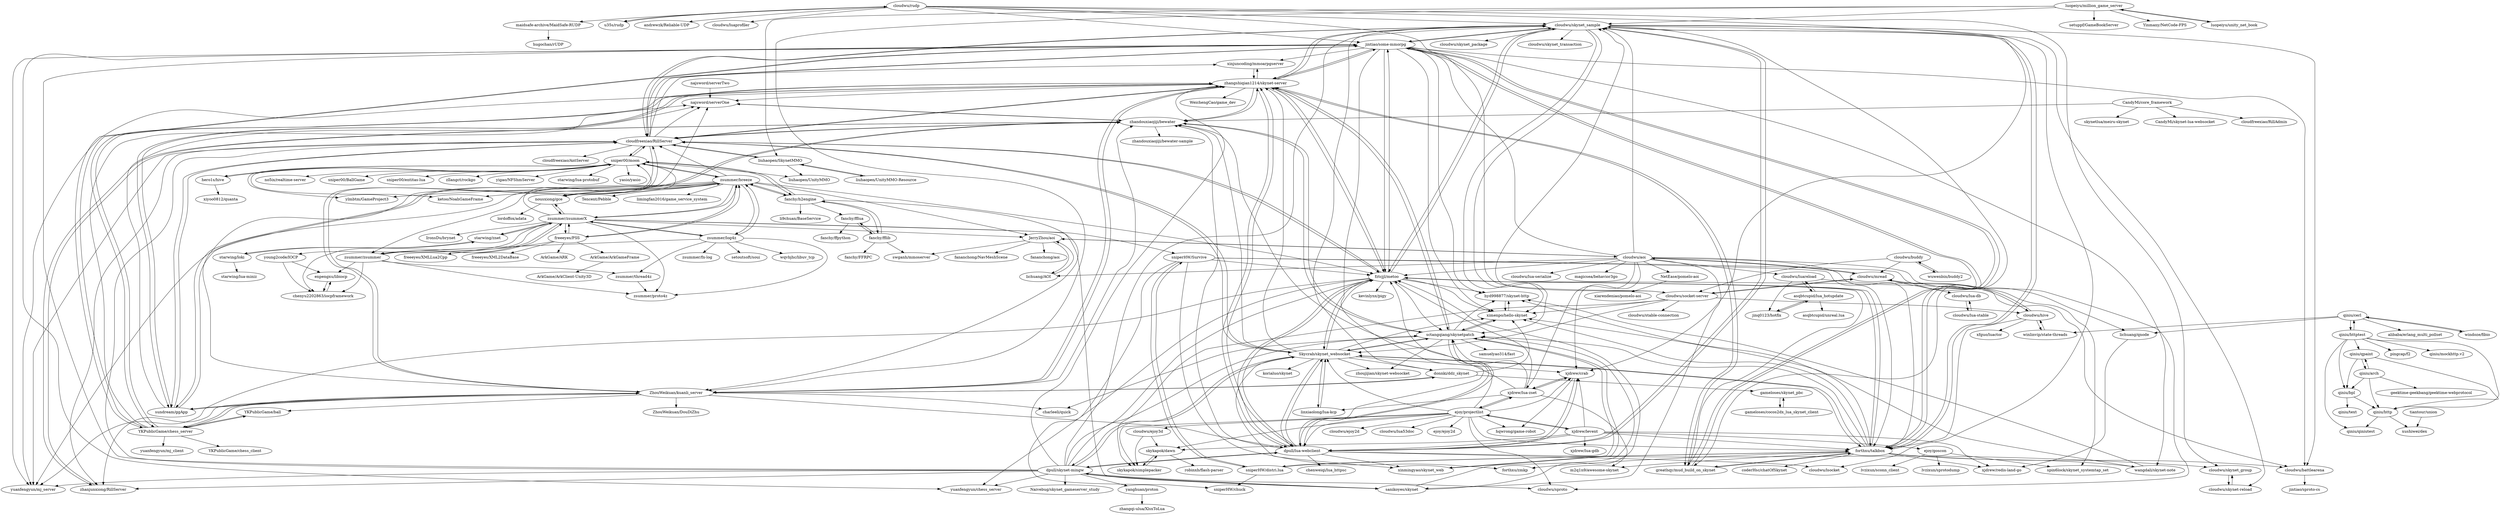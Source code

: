 digraph G {
"cloudwu/rudp" -> "u35s/rudp"
"cloudwu/rudp" -> "cloudwu/skynet_sample"
"cloudwu/rudp" -> "cloudwu/skynet_group"
"cloudwu/rudp" -> "andrewzk/Reliable-UDP"
"cloudwu/rudp" -> "jintiao/some-mmorpg"
"cloudwu/rudp" -> "maidsafe-archive/MaidSafe-RUDP"
"cloudwu/rudp" -> "xjdrew/crab"
"cloudwu/rudp" -> "cloudwu/socket-server"
"cloudwu/rudp" -> "cloudwu/luaprofiler" ["e"=1]
"liuhaopen/SkynetMMO" -> "liuhaopen/UnityMMO-Resource"
"liuhaopen/SkynetMMO" -> "liuhaopen/UnityMMO" ["e"=1]
"liuhaopen/SkynetMMO" -> "cloudfreexiao/RillServer"
"qiniu/qpaint" -> "qiniu/http"
"qiniu/qpaint" -> "qiniu/arch"
"qiniu/qpaint" -> "qiniu/bpl"
"zsummer/breeze" -> "nousxiong/gce"
"zsummer/breeze" -> "zsummer/zsummerX"
"zsummer/breeze" -> "sniper00/moon"
"zsummer/breeze" -> "fanchy/h2engine"
"zsummer/breeze" -> "zsummer/log4z"
"zsummer/breeze" -> "freeeyes/PSS"
"zsummer/breeze" -> "ketoo/NoahGameFrame" ["e"=1]
"zsummer/breeze" -> "cloudfreexiao/RillServer"
"zsummer/breeze" -> "zsummer/zsummer"
"zsummer/breeze" -> "ylmbtm/GameProject3" ["e"=1]
"zsummer/breeze" -> "JerryZhou/aoi"
"zsummer/breeze" -> "Tencent/Pebble" ["e"=1]
"zsummer/breeze" -> "limingfan2016/game_service_system" ["e"=1]
"zsummer/breeze" -> "fztcjjl/metoo"
"zsummer/breeze" -> "yuanfengyun/mj_server" ["e"=1]
"luopeiyu/unity_net_book" -> "luopeiyu/million_game_server"
"cloudwu/buddy" -> "wuwenbin/buddy2"
"cloudwu/buddy" -> "cloudwu/mread"
"cloudwu/buddy" -> "cloudwu/socket-server"
"fanchy/h2engine" -> "fanchy/fflib"
"fanchy/h2engine" -> "li9chuan/BaseService" ["e"=1]
"fanchy/h2engine" -> "zsummer/breeze"
"fanchy/h2engine" -> "sniper00/moon"
"fanchy/h2engine" -> "fanchy/fflua"
"fanchy/h2engine" -> "ZhouWeikuan/kuanli_server"
"cloudwu/hive" -> "winlinvip/state-threads"
"cloudwu/hive" -> "xfguo/luactor"
"cloudwu/hive" -> "cloudwu/mread"
"cloudwu/hive" -> "forthxu/talkbox"
"Skycrab/skynet_websocket" -> "sctangqiang/skynetpatch"
"Skycrab/skynet_websocket" -> "dpull/lua-webclient"
"Skycrab/skynet_websocket" -> "xinmingyao/skynet_web"
"Skycrab/skynet_websocket" -> "korialuo/skynet"
"Skycrab/skynet_websocket" -> "ximenpo/hello-skynet"
"Skycrab/skynet_websocket" -> "dpull/skynet-mingw"
"Skycrab/skynet_websocket" -> "fztcjjl/metoo"
"Skycrab/skynet_websocket" -> "linxiaolong/lua-kcp"
"Skycrab/skynet_websocket" -> "xjdrew/crab"
"Skycrab/skynet_websocket" -> "zhangshiqian1214/skynet-server"
"Skycrab/skynet_websocket" -> "cloudfreexiao/RillServer"
"Skycrab/skynet_websocket" -> "forthxu/talkbox"
"Skycrab/skynet_websocket" -> "zhandouxiaojiji/bewater"
"Skycrab/skynet_websocket" -> "donnki/ddz_skynet"
"Skycrab/skynet_websocket" -> "zhoujijian/skynet-websocket"
"jintiao/some-mmorpg" -> "fztcjjl/metoo"
"jintiao/some-mmorpg" -> "cloudwu/skynet_sample"
"jintiao/some-mmorpg" -> "forthxu/talkbox"
"jintiao/some-mmorpg" -> "greathqy/mud_build_on_skynet"
"jintiao/some-mmorpg" -> "yuanfengyun/mj_server" ["e"=1]
"jintiao/some-mmorpg" -> "wangdali/skynet-note"
"jintiao/some-mmorpg" -> "cloudwu/battlearena"
"jintiao/some-mmorpg" -> "ximenpo/hello-skynet"
"jintiao/some-mmorpg" -> "hyd998877/skynet-http"
"jintiao/some-mmorpg" -> "zhangshiqian1214/skynet-server"
"jintiao/some-mmorpg" -> "yuanfengyun/chess_server" ["e"=1]
"jintiao/some-mmorpg" -> "YKPublicGame/chess_server"
"jintiao/some-mmorpg" -> "cloudfreexiao/RillServer"
"jintiao/some-mmorpg" -> "xinjuncoding/mmoarpgserver"
"jintiao/some-mmorpg" -> "dpull/lua-webclient"
"sctangqiang/skynetpatch" -> "Skycrab/skynet_websocket"
"sctangqiang/skynetpatch" -> "dpull/lua-webclient"
"sctangqiang/skynetpatch" -> "xinmingyao/skynet_web"
"sctangqiang/skynetpatch" -> "ximenpo/hello-skynet"
"sctangqiang/skynetpatch" -> "zhangshiqian1214/skynet-server"
"sctangqiang/skynetpatch" -> "zhandouxiaojiji/bewater"
"sctangqiang/skynetpatch" -> "zhoujijian/skynet-websocket"
"sctangqiang/skynetpatch" -> "charleeli/quick"
"sctangqiang/skynetpatch" -> "samuelyao314/fast"
"sctangqiang/skynetpatch" -> "hyd998877/skynet-http"
"zhangshiqian1214/skynet-server" -> "fztcjjl/metoo"
"zhangshiqian1214/skynet-server" -> "sctangqiang/skynetpatch"
"zhangshiqian1214/skynet-server" -> "zhandouxiaojiji/bewater"
"zhangshiqian1214/skynet-server" -> "sundream/ggApp"
"zhangshiqian1214/skynet-server" -> "greathqy/mud_build_on_skynet"
"zhangshiqian1214/skynet-server" -> "ZhouWeikuan/kuanli_server"
"zhangshiqian1214/skynet-server" -> "cloudfreexiao/RillServer"
"zhangshiqian1214/skynet-server" -> "dpull/lua-webclient"
"zhangshiqian1214/skynet-server" -> "cloudwu/skynet_sample"
"zhangshiqian1214/skynet-server" -> "xinjuncoding/mmoarpgserver"
"zhangshiqian1214/skynet-server" -> "yuanfengyun/mj_server" ["e"=1]
"zhangshiqian1214/skynet-server" -> "YKPublicGame/chess_server"
"zhangshiqian1214/skynet-server" -> "najsword/serverOne"
"zhangshiqian1214/skynet-server" -> "WeichengCao/game_dev"
"zhangshiqian1214/skynet-server" -> "jintiao/some-mmorpg"
"freeeyes/PSS" -> "ArkGame/ArkGameFrame"
"freeeyes/PSS" -> "zsummer/breeze"
"freeeyes/PSS" -> "zsummer/zsummerX"
"freeeyes/PSS" -> "freeeyes/XMLLua2Cpp"
"freeeyes/PSS" -> "freeeyes/XML2DataBase"
"freeeyes/PSS" -> "ArkGame/ARK"
"starwing/loki" -> "starwing/znet"
"starwing/loki" -> "starwing/lua-miniz"
"dpull/skynet-mingw" -> "sanikoyes/skynet"
"dpull/skynet-mingw" -> "dpull/lua-webclient"
"dpull/skynet-mingw" -> "Skycrab/skynet_websocket"
"dpull/skynet-mingw" -> "zhangshiqian1214/skynet-server"
"dpull/skynet-mingw" -> "sctangqiang/skynetpatch"
"dpull/skynet-mingw" -> "jintiao/some-mmorpg"
"dpull/skynet-mingw" -> "cloudfreexiao/RillServer"
"dpull/skynet-mingw" -> "fztcjjl/metoo"
"dpull/skynet-mingw" -> "cloudwu/skynet_sample"
"dpull/skynet-mingw" -> "cloudwu/sproto" ["e"=1]
"dpull/skynet-mingw" -> "yuanfengyun/chess_server" ["e"=1]
"dpull/skynet-mingw" -> "zhanjunxiong/RillServer"
"dpull/skynet-mingw" -> "yuanfengyun/mj_server" ["e"=1]
"dpull/skynet-mingw" -> "Naivebug/skynet_gameserver_study"
"dpull/skynet-mingw" -> "yanghuan/proton"
"ejoy/projectlist" -> "xjdrew/levent"
"ejoy/projectlist" -> "xjdrew/crab"
"ejoy/projectlist" -> "xjdrew/lua-zset"
"ejoy/projectlist" -> "skykapok/simplepacker"
"ejoy/projectlist" -> "skykapok/dawn"
"ejoy/projectlist" -> "cloudwu/ejoy2d" ["e"=1]
"ejoy/projectlist" -> "dpull/lua-webclient"
"ejoy/projectlist" -> "cloudwu/sproto" ["e"=1]
"ejoy/projectlist" -> "Skycrab/skynet_websocket"
"ejoy/projectlist" -> "cloudwu/ejoy3d"
"ejoy/projectlist" -> "cloudwu/lua53doc" ["e"=1]
"ejoy/projectlist" -> "ejoy/ejoy2d" ["e"=1]
"ejoy/projectlist" -> "hqwrong/game-robot"
"ejoy/projectlist" -> "forthxu/talkbox"
"ejoy/projectlist" -> "fztcjjl/metoo"
"qiniu/bpl" -> "qiniu/http"
"qiniu/bpl" -> "qiniu/text"
"qiniu/httptest" -> "pingcap/f2"
"qiniu/httptest" -> "qiniu/http"
"qiniu/httptest" -> "qiniu/qpaint"
"qiniu/httptest" -> "qiniu/qiniutest"
"qiniu/httptest" -> "qiniu/cerl"
"qiniu/httptest" -> "qiniu/mockhttp.v2"
"qiniu/httptest" -> "qiniu/bpl"
"cloudwu/aoi" -> "lichuang/AOI"
"cloudwu/aoi" -> "JerryZhou/aoi"
"cloudwu/aoi" -> "NetEase/pomelo-aoi"
"cloudwu/aoi" -> "cloudwu/mread"
"cloudwu/aoi" -> "cloudwu/lua-serialize" ["e"=1]
"cloudwu/aoi" -> "jintiao/some-mmorpg"
"cloudwu/aoi" -> "fztcjjl/metoo"
"cloudwu/aoi" -> "cloudwu/skynet_sample"
"cloudwu/aoi" -> "magicsea/behavior3go" ["e"=1]
"cloudwu/aoi" -> "cloudwu/sproto" ["e"=1]
"cloudwu/aoi" -> "xjdrew/crab"
"cloudwu/aoi" -> "sanikoyes/skynet"
"cloudwu/aoi" -> "forthxu/talkbox"
"cloudwu/aoi" -> "cloudwu/luareload"
"cloudwu/aoi" -> "xjdrew/lua-zset"
"cloudwu/skynet_sample" -> "jintiao/some-mmorpg"
"cloudwu/skynet_sample" -> "fztcjjl/metoo"
"cloudwu/skynet_sample" -> "dpull/lua-webclient"
"cloudwu/skynet_sample" -> "zhangshiqian1214/skynet-server"
"cloudwu/skynet_sample" -> "cloudfreexiao/RillServer"
"cloudwu/skynet_sample" -> "cloudwu/skynet_package"
"cloudwu/skynet_sample" -> "donnki/ddz_skynet"
"cloudwu/skynet_sample" -> "ximenpo/hello-skynet"
"cloudwu/skynet_sample" -> "forthxu/talkbox"
"cloudwu/skynet_sample" -> "greathqy/mud_build_on_skynet"
"cloudwu/skynet_sample" -> "cloudwu/battlearena"
"cloudwu/skynet_sample" -> "cloudwu/lsocket"
"cloudwu/skynet_sample" -> "sctangqiang/skynetpatch"
"cloudwu/skynet_sample" -> "cloudwu/skynet-reload"
"cloudwu/skynet_sample" -> "cloudwu/skynet_transaction"
"fztcjjl/metoo" -> "jintiao/some-mmorpg"
"fztcjjl/metoo" -> "forthxu/talkbox"
"fztcjjl/metoo" -> "cloudwu/skynet_sample"
"fztcjjl/metoo" -> "zhangshiqian1214/skynet-server"
"fztcjjl/metoo" -> "dpull/lua-webclient"
"fztcjjl/metoo" -> "cloudwu/battlearena"
"fztcjjl/metoo" -> "cloudfreexiao/RillServer"
"fztcjjl/metoo" -> "yuanfengyun/mj_server" ["e"=1]
"fztcjjl/metoo" -> "sctangqiang/skynetpatch"
"fztcjjl/metoo" -> "ximenpo/hello-skynet"
"fztcjjl/metoo" -> "greathqy/mud_build_on_skynet"
"fztcjjl/metoo" -> "Skycrab/skynet_websocket"
"fztcjjl/metoo" -> "yuanfengyun/chess_server" ["e"=1]
"fztcjjl/metoo" -> "kevinlynx/pigy"
"fztcjjl/metoo" -> "hyd998877/skynet-http"
"lichuang/qnode" -> "xjdrew/redis-land-go"
"xinjuncoding/mmoarpgserver" -> "zhangshiqian1214/skynet-server"
"young2code/IOCP" -> "enpengxu/libiocp"
"young2code/IOCP" -> "chenyu2202863/iocpframework"
"chenyu2202863/iocpframework" -> "enpengxu/libiocp"
"sniper00/moon" -> "hero1s/hive"
"sniper00/moon" -> "zsummer/breeze"
"sniper00/moon" -> "ylmbtm/GameProject3" ["e"=1]
"sniper00/moon" -> "no5ix/realtime-server" ["e"=1]
"sniper00/moon" -> "nousxiong/gce"
"sniper00/moon" -> "cloudfreexiao/RillServer"
"sniper00/moon" -> "ketoo/NoahGameFrame" ["e"=1]
"sniper00/moon" -> "sniper00/BallGame"
"sniper00/moon" -> "fanchy/h2engine"
"sniper00/moon" -> "sniper00/entitas-lua"
"sniper00/moon" -> "zllangct/rockgo" ["e"=1]
"sniper00/moon" -> "liuhaopen/UnityMMO" ["e"=1]
"sniper00/moon" -> "yigao/NFShmServer"
"sniper00/moon" -> "starwing/lua-protobuf" ["e"=1]
"sniper00/moon" -> "yasio/yasio" ["e"=1]
"zsummer/zsummer" -> "zsummer/zsummerX"
"zsummer/zsummer" -> "zsummer/thread4z"
"zsummer/zsummer" -> "enpengxu/libiocp"
"zsummer/zsummer" -> "chenyu2202863/iocpframework"
"zsummer/zsummer" -> "zsummer/proto4z"
"luopeiyu/million_game_server" -> "luopeiyu/unity_net_book"
"luopeiyu/million_game_server" -> "liuhaopen/SkynetMMO"
"luopeiyu/million_game_server" -> "ZhouWeikuan/kuanli_server"
"luopeiyu/million_game_server" -> "setuppf/GameBookServer" ["e"=1]
"luopeiyu/million_game_server" -> "Yinmany/NetCode-FPS" ["e"=1]
"luopeiyu/million_game_server" -> "cloudwu/skynet_sample"
"cloudwu/luareload" -> "asqbtcupid/lua_hotupdate"
"cloudwu/luareload" -> "spin6lock/skynet_systemtap_set"
"cloudwu/luareload" -> "jinq0123/hotfix"
"jinq0123/hotfix" -> "asqbtcupid/lua_hotupdate"
"cloudfreexiao/RillServer" -> "sundream/ggApp"
"cloudfreexiao/RillServer" -> "zhandouxiaojiji/bewater"
"cloudfreexiao/RillServer" -> "zhangshiqian1214/skynet-server"
"cloudfreexiao/RillServer" -> "fztcjjl/metoo"
"cloudfreexiao/RillServer" -> "cloudwu/skynet_sample"
"cloudfreexiao/RillServer" -> "ZhouWeikuan/kuanli_server"
"cloudfreexiao/RillServer" -> "cloudfreexiao/AntServer"
"cloudfreexiao/RillServer" -> "zhanjunxiong/RillServer"
"cloudfreexiao/RillServer" -> "Skycrab/skynet_websocket"
"cloudfreexiao/RillServer" -> "jintiao/some-mmorpg"
"cloudfreexiao/RillServer" -> "xinjuncoding/mmoarpgserver"
"cloudfreexiao/RillServer" -> "najsword/serverOne"
"cloudfreexiao/RillServer" -> "yuanfengyun/mj_server" ["e"=1]
"cloudfreexiao/RillServer" -> "liuhaopen/SkynetMMO"
"cloudfreexiao/RillServer" -> "sniper00/moon"
"CandyMi/core_framework" -> "zhandouxiaojiji/bewater"
"CandyMi/core_framework" -> "CandyMi/skynet-lua-websocket"
"CandyMi/core_framework" -> "cloudfreexiao/RillAdmin"
"CandyMi/core_framework" -> "skynetlua/meiru-skynet"
"YKPublicGame/chess_server" -> "YKPublicGame/ball"
"YKPublicGame/chess_server" -> "ZhouWeikuan/kuanli_server"
"YKPublicGame/chess_server" -> "najsword/serverOne"
"YKPublicGame/chess_server" -> "zhangshiqian1214/skynet-server"
"YKPublicGame/chess_server" -> "yuanfengyun/mj_client" ["e"=1]
"YKPublicGame/chess_server" -> "YKPublicGame/chess_client"
"YKPublicGame/chess_server" -> "jintiao/some-mmorpg"
"u35s/rudp" -> "cloudwu/rudp"
"asqbtcupid/lua_hotupdate" -> "jinq0123/hotfix"
"asqbtcupid/lua_hotupdate" -> "cloudwu/luareload"
"asqbtcupid/lua_hotupdate" -> "asqbtcupid/unreal.lua" ["e"=1]
"yanghuan/proton" -> "zhangqi-ulua/XlsxToLua" ["e"=1]
"najsword/serverTwo" -> "najsword/serverOne"
"linxiaolong/lua-kcp" -> "Skycrab/skynet_websocket"
"sniperHW/Survive" -> "sniperHW/distri.lua"
"sniperHW/Survive" -> "sniperHW/chuck"
"sniperHW/Survive" -> "fztcjjl/metoo"
"sniperHW/Survive" -> "forthxu/zmkp"
"sniperHW/Survive" -> "lichuang/qnode"
"sniperHW/Survive" -> "forthxu/talkbox"
"zhandouxiaojiji/bewater" -> "zhanjunxiong/RillServer"
"zhandouxiaojiji/bewater" -> "najsword/serverOne"
"zhandouxiaojiji/bewater" -> "zhangshiqian1214/skynet-server"
"zhandouxiaojiji/bewater" -> "sundream/ggApp"
"zhandouxiaojiji/bewater" -> "sctangqiang/skynetpatch"
"zhandouxiaojiji/bewater" -> "cloudfreexiao/RillServer"
"zhandouxiaojiji/bewater" -> "zhandouxiaojiji/bewater-sample"
"xjdrew/lua-zset" -> "xjdrew/crab"
"xjdrew/lua-zset" -> "sctangqiang/skynetpatch"
"xjdrew/lua-zset" -> "ejoy/projectlist"
"xjdrew/lua-zset" -> "zhandouxiaojiji/bewater"
"xjdrew/lua-zset" -> "linxiaolong/lua-kcp"
"xjdrew/lua-zset" -> "m2q1n9/awesome-skynet"
"xjdrew/lua-zset" -> "fztcjjl/metoo"
"enpengxu/libiocp" -> "chenyu2202863/iocpframework"
"ejoy/goscon" -> "lvzixun/sconn_client"
"ejoy/goscon" -> "spin6lock/skynet_systemtap_set"
"ejoy/goscon" -> "lvzixun/sprotodump" ["e"=1]
"forthxu/talkbox" -> "fztcjjl/metoo"
"forthxu/talkbox" -> "jintiao/some-mmorpg"
"forthxu/talkbox" -> "forthxu/zmkp"
"forthxu/talkbox" -> "greathqy/mud_build_on_skynet"
"forthxu/talkbox" -> "hyd998877/skynet-http"
"forthxu/talkbox" -> "cloudwu/battlearena"
"forthxu/talkbox" -> "wangdali/skynet-note"
"forthxu/talkbox" -> "sniperHW/distri.lua"
"forthxu/talkbox" -> "m2q1n9/awesome-skynet"
"forthxu/talkbox" -> "ximenpo/hello-skynet"
"forthxu/talkbox" -> "cloudwu/skynet_sample"
"forthxu/talkbox" -> "Skycrab/skynet_websocket"
"forthxu/talkbox" -> "xjdrew/redis-land-go"
"forthxu/talkbox" -> "coderHsc/chatOfSkynet"
"forthxu/talkbox" -> "sctangqiang/skynetpatch"
"fanchy/fflib" -> "fanchy/h2engine"
"fanchy/fflib" -> "fanchy/FFRPC"
"fanchy/fflib" -> "fanchy/fflua"
"fanchy/fflib" -> "swganh/mmoserver" ["e"=1]
"zsummer/zsummerX" -> "zsummer/breeze"
"zsummer/zsummerX" -> "zsummer/zsummer"
"zsummer/zsummerX" -> "zsummer/log4z"
"zsummer/zsummerX" -> "nousxiong/gce"
"zsummer/zsummerX" -> "starwing/znet"
"zsummer/zsummerX" -> "zsummer/proto4z"
"zsummer/zsummerX" -> "freeeyes/PSS"
"zsummer/zsummerX" -> "young2code/IOCP"
"zsummer/zsummerX" -> "chenyu2202863/iocpframework"
"zsummer/zsummerX" -> "IronsDu/brynet" ["e"=1]
"zsummer/zsummerX" -> "sniper00/moon"
"zsummer/zsummerX" -> "sanikoyes/skynet"
"zsummer/zsummerX" -> "sniperHW/Survive"
"zsummer/zsummerX" -> "JerryZhou/aoi"
"qiniu/cerl" -> "windoze/fibio"
"qiniu/cerl" -> "winlinvip/state-threads"
"qiniu/cerl" -> "alibaba/erlang_multi_pollset" ["e"=1]
"qiniu/cerl" -> "qiniu/httptest"
"qiniu/cerl" -> "lichuang/qnode"
"winlinvip/state-threads" -> "cloudwu/hive"
"zsummer/log4z" -> "zsummer/fn-log"
"zsummer/log4z" -> "zsummer/zsummerX"
"zsummer/log4z" -> "zsummer/thread4z"
"zsummer/log4z" -> "zsummer/breeze"
"zsummer/log4z" -> "zsummer/zsummer"
"zsummer/log4z" -> "setoutsoft/soui" ["e"=1]
"zsummer/log4z" -> "zsummer/proto4z"
"zsummer/log4z" -> "wqvbjhc/libuv_tcp" ["e"=1]
"fanchy/fflua" -> "fanchy/fflib"
"fanchy/fflua" -> "fanchy/ffpython"
"windoze/fibio" -> "qiniu/cerl"
"ZhouWeikuan/kuanli_server" -> "zhanjunxiong/RillServer"
"ZhouWeikuan/kuanli_server" -> "YKPublicGame/chess_server"
"ZhouWeikuan/kuanli_server" -> "zhangshiqian1214/skynet-server"
"ZhouWeikuan/kuanli_server" -> "YKPublicGame/ball"
"ZhouWeikuan/kuanli_server" -> "donnki/ddz_skynet"
"ZhouWeikuan/kuanli_server" -> "charleeli/quick"
"ZhouWeikuan/kuanli_server" -> "najsword/serverOne"
"ZhouWeikuan/kuanli_server" -> "sundream/ggApp"
"ZhouWeikuan/kuanli_server" -> "cloudfreexiao/RillServer"
"ZhouWeikuan/kuanli_server" -> "ZhouWeikuan/DouDiZhu" ["e"=1]
"ZhouWeikuan/kuanli_server" -> "zhandouxiaojiji/bewater"
"ZhouWeikuan/kuanli_server" -> "dpull/lua-webclient"
"JerryZhou/aoi" -> "lichuang/AOI"
"JerryZhou/aoi" -> "cloudwu/aoi"
"JerryZhou/aoi" -> "fananchong/aoi"
"JerryZhou/aoi" -> "swganh/mmoserver" ["e"=1]
"JerryZhou/aoi" -> "fananchong/NavMeshScene" ["e"=1]
"lichuang/AOI" -> "JerryZhou/aoi"
"najsword/serverOne" -> "zhandouxiaojiji/bewater"
"hero1s/hive" -> "xiyoo0812/quanta"
"hero1s/hive" -> "sniper00/moon"
"sundream/ggApp" -> "cloudfreexiao/RillServer"
"sundream/ggApp" -> "zhandouxiaojiji/bewater"
"sundream/ggApp" -> "zhangshiqian1214/skynet-server"
"sundream/ggApp" -> "najsword/serverOne"
"sundream/ggApp" -> "ZhouWeikuan/kuanli_server"
"ArkGame/ArkGameFrame" -> "ArkGame/ArkClient-Unity3D"
"maidsafe-archive/MaidSafe-RUDP" -> "hugochan/rUDP"
"qiniu/arch" -> "qiniu/qpaint"
"qiniu/arch" -> "qiniu/bpl"
"qiniu/arch" -> "qiniu/http"
"qiniu/arch" -> "geektime-geekbang/geektime-webprotocol" ["e"=1]
"YKPublicGame/ball" -> "YKPublicGame/chess_server"
"greathqy/mud_build_on_skynet" -> "jintiao/some-mmorpg"
"greathqy/mud_build_on_skynet" -> "zhangshiqian1214/skynet-server"
"greathqy/mud_build_on_skynet" -> "forthxu/talkbox"
"zhanjunxiong/RillServer" -> "zhandouxiaojiji/bewater"
"wuwenbin/buddy2" -> "cloudwu/buddy"
"ximenpo/hello-skynet" -> "hyd998877/skynet-http"
"ximenpo/hello-skynet" -> "sctangqiang/skynetpatch"
"wangdali/skynet-note" -> "hyd998877/skynet-http"
"wangdali/skynet-note" -> "ximenpo/hello-skynet"
"sniperHW/distri.lua" -> "sniperHW/Survive"
"sniperHW/distri.lua" -> "forthxu/talkbox"
"sniperHW/distri.lua" -> "sniperHW/chuck"
"NetEase/pomelo-aoi" -> "xiarendeniao/pomelo-aoi"
"cloudwu/mread" -> "cloudwu/aoi"
"cloudwu/mread" -> "cloudwu/socket-server"
"cloudwu/mread" -> "cloudwu/lua-db"
"cloudwu/mread" -> "cloudwu/hive"
"cloudwu/skynet_group" -> "cloudwu/skynet-reload"
"xjdrew/crab" -> "hqwrong/game-robot"
"xjdrew/crab" -> "xjdrew/lua-zset"
"xjdrew/crab" -> "dpull/lua-webclient"
"cloudwu/ejoy3d" -> "skykapok/simplepacker"
"cloudwu/ejoy3d" -> "skykapok/dawn"
"cloudwu/skynet-reload" -> "cloudwu/skynet_group"
"donnki/ddz_skynet" -> "gameloses/skynet_pbc"
"donnki/ddz_skynet" -> "ximenpo/hello-skynet"
"donnki/ddz_skynet" -> "ZhouWeikuan/kuanli_server"
"liuhaopen/UnityMMO-Resource" -> "liuhaopen/SkynetMMO"
"cloudwu/lua-db" -> "cloudwu/lua-stable"
"hyd998877/skynet-http" -> "ximenpo/hello-skynet"
"cloudwu/socket-server" -> "cloudwu/mread"
"cloudwu/socket-server" -> "cloudwu/stable-connection"
"cloudwu/socket-server" -> "cloudwu/hive"
"cloudwu/socket-server" -> "ximenpo/hello-skynet"
"cloudwu/socket-server" -> "cloudwu/skynet_sample"
"cloudwu/socket-server" -> "Skycrab/skynet_websocket"
"cloudwu/socket-server" -> "skykapok/simplepacker"
"nousxiong/gce" -> "zsummer/breeze"
"nousxiong/gce" -> "lordoffox/adata" ["e"=1]
"nousxiong/gce" -> "zsummer/zsummerX"
"cloudwu/battlearena" -> "jintiao/sproto-cs"
"cloudwu/lua-stable" -> "cloudwu/lua-db"
"dpull/lua-webclient" -> "sctangqiang/skynetpatch"
"dpull/lua-webclient" -> "xjdrew/crab"
"dpull/lua-webclient" -> "Skycrab/skynet_websocket"
"dpull/lua-webclient" -> "fztcjjl/metoo"
"dpull/lua-webclient" -> "cloudwu/skynet_sample"
"dpull/lua-webclient" -> "zhangshiqian1214/skynet-server"
"dpull/lua-webclient" -> "dpull/skynet-mingw"
"dpull/lua-webclient" -> "zhandouxiaojiji/bewater"
"dpull/lua-webclient" -> "xinmingyao/skynet_web"
"dpull/lua-webclient" -> "cloudwu/skynet_group"
"dpull/lua-webclient" -> "cloudwu/lsocket"
"dpull/lua-webclient" -> "chenweiqi/lua_httpsc"
"sanikoyes/skynet" -> "dpull/skynet-mingw"
"sanikoyes/skynet" -> "sctangqiang/skynetpatch"
"sanikoyes/skynet" -> "fztcjjl/metoo"
"xjdrew/levent" -> "xjdrew/lua-gdb"
"xjdrew/levent" -> "xjdrew/redis-land-go"
"xjdrew/levent" -> "ejoy/projectlist"
"xjdrew/levent" -> "ejoy/goscon"
"xjdrew/levent" -> "dpull/lua-webclient"
"xjdrew/levent" -> "xjdrew/crab"
"xjdrew/levent" -> "skykapok/dawn"
"xjdrew/levent" -> "forthxu/talkbox"
"starwing/znet" -> "starwing/loki"
"starwing/znet" -> "zsummer/zsummerX"
"qiniu/http" -> "qiniu/qiniutest"
"qiniu/http" -> "xushiwei/dex"
"xinmingyao/skynet_web" -> "sctangqiang/skynetpatch"
"skykapok/dawn" -> "skykapok/simplepacker"
"skykapok/dawn" -> "robinxb/flash-parser"
"gameloses/skynet_pbc" -> "gameloses/cocos2dx_lua_skynet_client"
"skykapok/simplepacker" -> "skykapok/dawn"
"gameloses/cocos2dx_lua_skynet_client" -> "gameloses/skynet_pbc"
"zsummer/thread4z" -> "zsummer/proto4z"
"tiantour/union" -> "xushiwei/dex"
"cloudwu/rudp" ["l"="-15.329,39.268"]
"u35s/rudp" ["l"="-15.354,39.25"]
"cloudwu/skynet_sample" ["l"="-15.259,39.276"]
"cloudwu/skynet_group" ["l"="-15.304,39.297"]
"andrewzk/Reliable-UDP" ["l"="-15.379,39.252"]
"jintiao/some-mmorpg" ["l"="-15.245,39.282"]
"maidsafe-archive/MaidSafe-RUDP" ["l"="-15.368,39.231"]
"xjdrew/crab" ["l"="-15.284,39.308"]
"cloudwu/socket-server" ["l"="-15.334,39.295"]
"cloudwu/luaprofiler" ["l"="-13.934,23.472"]
"liuhaopen/SkynetMMO" ["l"="-15.155,39.273"]
"liuhaopen/UnityMMO-Resource" ["l"="-15.126,39.279"]
"liuhaopen/UnityMMO" ["l"="-13.134,39.956"]
"cloudfreexiao/RillServer" ["l"="-15.214,39.268"]
"qiniu/qpaint" ["l"="-15.492,39.468"]
"qiniu/http" ["l"="-15.503,39.458"]
"qiniu/arch" ["l"="-15.503,39.486"]
"qiniu/bpl" ["l"="-15.474,39.468"]
"zsummer/breeze" ["l"="-15.19,39.208"]
"nousxiong/gce" ["l"="-15.189,39.191"]
"zsummer/zsummerX" ["l"="-15.169,39.205"]
"sniper00/moon" ["l"="-15.218,39.195"]
"fanchy/h2engine" ["l"="-15.201,39.174"]
"zsummer/log4z" ["l"="-15.169,39.177"]
"freeeyes/PSS" ["l"="-15.128,39.198"]
"ketoo/NoahGameFrame" ["l"="-14.769,39.44"]
"zsummer/zsummer" ["l"="-15.15,39.188"]
"ylmbtm/GameProject3" ["l"="-13.163,39.841"]
"JerryZhou/aoi" ["l"="-15.249,39.222"]
"Tencent/Pebble" ["l"="-11.264,4.731"]
"limingfan2016/game_service_system" ["l"="-12.242,21.831"]
"fztcjjl/metoo" ["l"="-15.246,39.273"]
"yuanfengyun/mj_server" ["l"="-14.613,39.31"]
"luopeiyu/unity_net_book" ["l"="-15.126,39.255"]
"luopeiyu/million_game_server" ["l"="-15.162,39.256"]
"cloudwu/buddy" ["l"="-15.411,39.278"]
"wuwenbin/buddy2" ["l"="-15.451,39.272"]
"cloudwu/mread" ["l"="-15.36,39.282"]
"fanchy/fflib" ["l"="-15.203,39.135"]
"li9chuan/BaseService" ["l"="-12.38,21.594"]
"fanchy/fflua" ["l"="-15.186,39.122"]
"ZhouWeikuan/kuanli_server" ["l"="-15.198,39.268"]
"cloudwu/hive" ["l"="-15.368,39.316"]
"winlinvip/state-threads" ["l"="-15.4,39.355"]
"xfguo/luactor" ["l"="-15.4,39.333"]
"forthxu/talkbox" ["l"="-15.284,39.291"]
"Skycrab/skynet_websocket" ["l"="-15.254,39.298"]
"sctangqiang/skynetpatch" ["l"="-15.235,39.294"]
"dpull/lua-webclient" ["l"="-15.245,39.304"]
"xinmingyao/skynet_web" ["l"="-15.235,39.317"]
"korialuo/skynet" ["l"="-15.289,39.318"]
"ximenpo/hello-skynet" ["l"="-15.269,39.285"]
"dpull/skynet-mingw" ["l"="-15.222,39.301"]
"linxiaolong/lua-kcp" ["l"="-15.25,39.332"]
"zhangshiqian1214/skynet-server" ["l"="-15.221,39.284"]
"zhandouxiaojiji/bewater" ["l"="-15.206,39.298"]
"donnki/ddz_skynet" ["l"="-15.242,39.255"]
"zhoujijian/skynet-websocket" ["l"="-15.225,39.315"]
"greathqy/mud_build_on_skynet" ["l"="-15.257,39.288"]
"wangdali/skynet-note" ["l"="-15.286,39.279"]
"cloudwu/battlearena" ["l"="-15.268,39.259"]
"hyd998877/skynet-http" ["l"="-15.272,39.274"]
"yuanfengyun/chess_server" ["l"="-14.649,39.308"]
"YKPublicGame/chess_server" ["l"="-15.193,39.294"]
"xinjuncoding/mmoarpgserver" ["l"="-15.211,39.254"]
"charleeli/quick" ["l"="-15.178,39.276"]
"samuelyao314/fast" ["l"="-15.214,39.324"]
"sundream/ggApp" ["l"="-15.194,39.279"]
"najsword/serverOne" ["l"="-15.181,39.288"]
"WeichengCao/game_dev" ["l"="-15.191,39.315"]
"ArkGame/ArkGameFrame" ["l"="-15.072,39.172"]
"freeeyes/XMLLua2Cpp" ["l"="-15.098,39.186"]
"freeeyes/XML2DataBase" ["l"="-15.102,39.2"]
"ArkGame/ARK" ["l"="-15.08,39.198"]
"starwing/loki" ["l"="-15.083,39.225"]
"starwing/znet" ["l"="-15.118,39.218"]
"starwing/lua-miniz" ["l"="-15.057,39.228"]
"sanikoyes/skynet" ["l"="-15.227,39.262"]
"cloudwu/sproto" ["l"="-13.603,39.903"]
"zhanjunxiong/RillServer" ["l"="-15.203,39.286"]
"Naivebug/skynet_gameserver_study" ["l"="-15.189,39.332"]
"yanghuan/proton" ["l"="-15.195,39.354"]
"ejoy/projectlist" ["l"="-15.277,39.327"]
"xjdrew/levent" ["l"="-15.296,39.339"]
"xjdrew/lua-zset" ["l"="-15.266,39.309"]
"skykapok/simplepacker" ["l"="-15.312,39.339"]
"skykapok/dawn" ["l"="-15.306,39.357"]
"cloudwu/ejoy2d" ["l"="-54.501,2.191"]
"cloudwu/ejoy3d" ["l"="-15.288,39.358"]
"cloudwu/lua53doc" ["l"="-13.582,39.909"]
"ejoy/ejoy2d" ["l"="-13.575,39.932"]
"hqwrong/game-robot" ["l"="-15.272,39.343"]
"qiniu/text" ["l"="-15.457,39.486"]
"qiniu/httptest" ["l"="-15.474,39.434"]
"pingcap/f2" ["l"="-15.51,39.427"]
"qiniu/qiniutest" ["l"="-15.498,39.444"]
"qiniu/cerl" ["l"="-15.432,39.393"]
"qiniu/mockhttp.v2" ["l"="-15.49,39.421"]
"cloudwu/aoi" ["l"="-15.296,39.267"]
"lichuang/AOI" ["l"="-15.28,39.223"]
"NetEase/pomelo-aoi" ["l"="-15.333,39.224"]
"cloudwu/lua-serialize" ["l"="-13.964,23.532"]
"magicsea/behavior3go" ["l"="-14.542,39.42"]
"cloudwu/luareload" ["l"="-15.397,39.312"]
"cloudwu/skynet_package" ["l"="-15.269,39.239"]
"cloudwu/lsocket" ["l"="-15.25,39.319"]
"cloudwu/skynet-reload" ["l"="-15.304,39.285"]
"cloudwu/skynet_transaction" ["l"="-15.257,39.247"]
"kevinlynx/pigy" ["l"="-15.229,39.239"]
"lichuang/qnode" ["l"="-15.354,39.335"]
"xjdrew/redis-land-go" ["l"="-15.32,39.325"]
"young2code/IOCP" ["l"="-15.132,39.167"]
"enpengxu/libiocp" ["l"="-15.116,39.17"]
"chenyu2202863/iocpframework" ["l"="-15.13,39.182"]
"hero1s/hive" ["l"="-15.229,39.161"]
"no5ix/realtime-server" ["l"="-13.159,39.771"]
"sniper00/BallGame" ["l"="-15.255,39.179"]
"sniper00/entitas-lua" ["l"="-15.253,39.16"]
"zllangct/rockgo" ["l"="-14.633,39.4"]
"yigao/NFShmServer" ["l"="-15.235,39.175"]
"starwing/lua-protobuf" ["l"="-13.399,39.89"]
"yasio/yasio" ["l"="-11.937,21.907"]
"zsummer/thread4z" ["l"="-15.152,39.162"]
"zsummer/proto4z" ["l"="-15.15,39.175"]
"setuppf/GameBookServer" ["l"="-15.045,26.807"]
"Yinmany/NetCode-FPS" ["l"="-13.046,39.857"]
"asqbtcupid/lua_hotupdate" ["l"="-15.431,39.323"]
"spin6lock/skynet_systemtap_set" ["l"="-15.376,39.345"]
"jinq0123/hotfix" ["l"="-15.441,39.31"]
"cloudfreexiao/AntServer" ["l"="-15.19,39.245"]
"CandyMi/core_framework" ["l"="-15.132,39.348"]
"CandyMi/skynet-lua-websocket" ["l"="-15.127,39.37"]
"cloudfreexiao/RillAdmin" ["l"="-15.102,39.352"]
"skynetlua/meiru-skynet" ["l"="-15.103,39.37"]
"YKPublicGame/ball" ["l"="-15.164,39.295"]
"yuanfengyun/mj_client" ["l"="-14.659,39.293"]
"YKPublicGame/chess_client" ["l"="-15.16,39.314"]
"asqbtcupid/unreal.lua" ["l"="-13.368,41.142"]
"zhangqi-ulua/XlsxToLua" ["l"="-13.377,39.933"]
"najsword/serverTwo" ["l"="-15.136,39.304"]
"sniperHW/Survive" ["l"="-15.286,39.254"]
"sniperHW/distri.lua" ["l"="-15.31,39.254"]
"sniperHW/chuck" ["l"="-15.314,39.235"]
"forthxu/zmkp" ["l"="-15.31,39.274"]
"zhandouxiaojiji/bewater-sample" ["l"="-15.179,39.311"]
"m2q1n9/awesome-skynet" ["l"="-15.301,39.312"]
"ejoy/goscon" ["l"="-15.345,39.367"]
"lvzixun/sconn_client" ["l"="-15.354,39.389"]
"lvzixun/sprotodump" ["l"="-13.66,39.919"]
"coderHsc/chatOfSkynet" ["l"="-15.318,39.308"]
"fanchy/FFRPC" ["l"="-15.215,39.108"]
"swganh/mmoserver" ["l"="-13.213,39.094"]
"IronsDu/brynet" ["l"="-11.965,21.946"]
"windoze/fibio" ["l"="-15.463,39.395"]
"alibaba/erlang_multi_pollset" ["l"="34.363,-25.882"]
"zsummer/fn-log" ["l"="-15.15,39.143"]
"setoutsoft/soui" ["l"="-13.711,22.438"]
"wqvbjhc/libuv_tcp" ["l"="-11.81,22.326"]
"fanchy/ffpython" ["l"="-15.174,39.092"]
"ZhouWeikuan/DouDiZhu" ["l"="-14.655,39.235"]
"fananchong/aoi" ["l"="-15.259,39.2"]
"fananchong/NavMeshScene" ["l"="5.855,19.841"]
"xiyoo0812/quanta" ["l"="-15.246,39.136"]
"ArkGame/ArkClient-Unity3D" ["l"="-15.051,39.164"]
"hugochan/rUDP" ["l"="-15.385,39.217"]
"geektime-geekbang/geektime-webprotocol" ["l"="8.511,18.242"]
"xiarendeniao/pomelo-aoi" ["l"="-15.35,39.202"]
"cloudwu/lua-db" ["l"="-15.412,39.25"]
"gameloses/skynet_pbc" ["l"="-15.277,39.209"]
"cloudwu/lua-stable" ["l"="-15.433,39.237"]
"cloudwu/stable-connection" ["l"="-15.38,39.292"]
"lordoffox/adata" ["l"="-12.065,21.705"]
"jintiao/sproto-cs" ["l"="-15.289,39.236"]
"chenweiqi/lua_httpsc" ["l"="-15.229,39.335"]
"xjdrew/lua-gdb" ["l"="-15.285,39.38"]
"xushiwei/dex" ["l"="-15.53,39.464"]
"robinxb/flash-parser" ["l"="-15.312,39.385"]
"gameloses/cocos2dx_lua_skynet_client" ["l"="-15.293,39.192"]
"tiantour/union" ["l"="-15.551,39.47"]
}